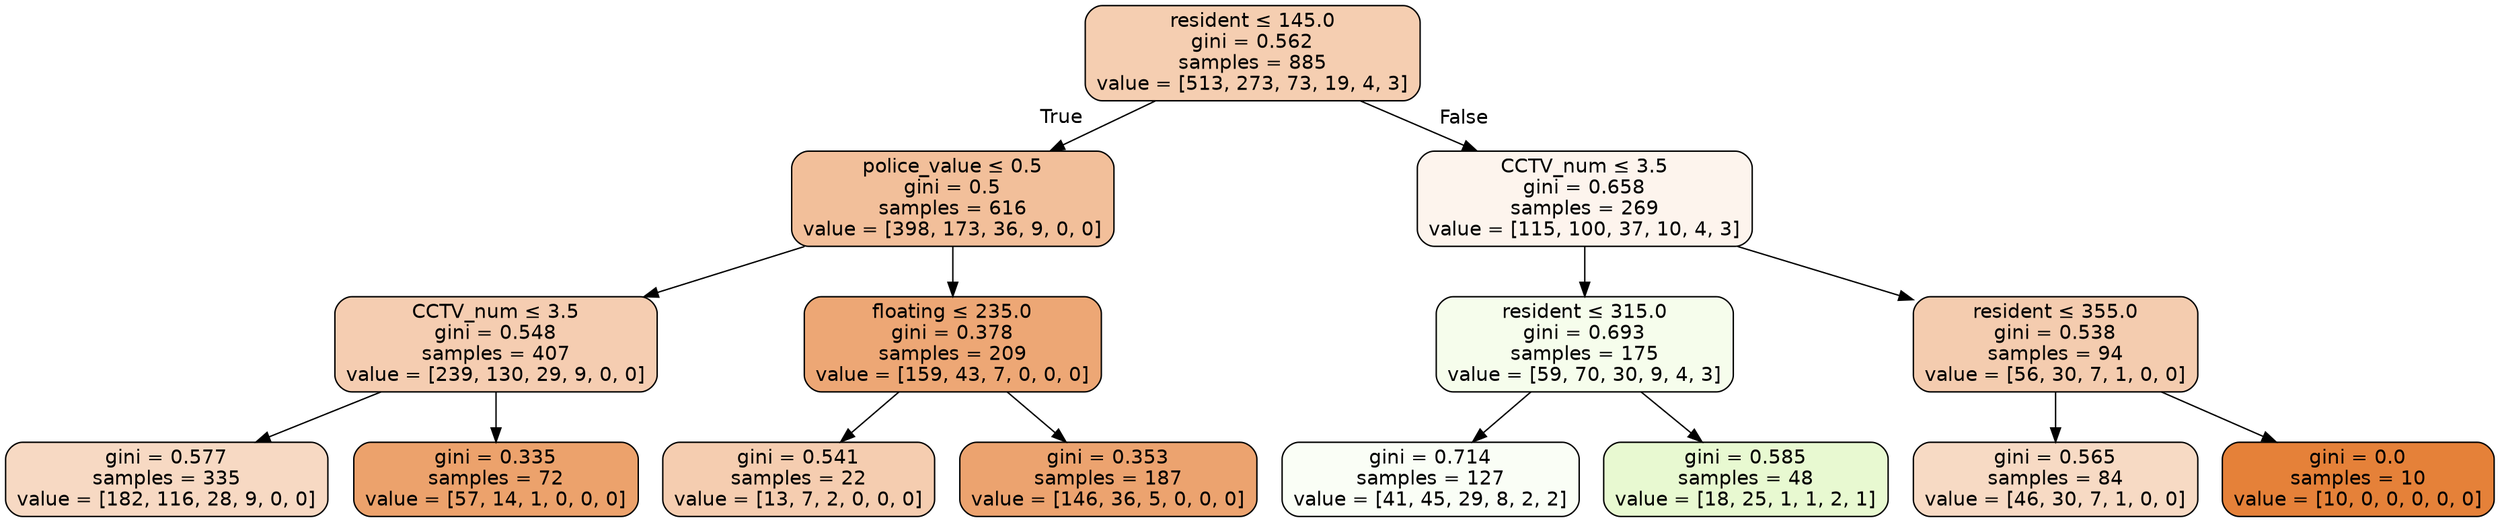 digraph Tree {
node [shape=box, style="filled, rounded", color="black", fontname=helvetica] ;
edge [fontname=helvetica] ;
0 [label=<resident &le; 145.0<br/>gini = 0.562<br/>samples = 885<br/>value = [513, 273, 73, 19, 4, 3]>, fillcolor="#f5ceb1"] ;
1 [label=<police_value &le; 0.5<br/>gini = 0.5<br/>samples = 616<br/>value = [398, 173, 36, 9, 0, 0]>, fillcolor="#f2bf9a"] ;
0 -> 1 [labeldistance=2.5, labelangle=45, headlabel="True"] ;
2 [label=<CCTV_num &le; 3.5<br/>gini = 0.548<br/>samples = 407<br/>value = [239, 130, 29, 9, 0, 0]>, fillcolor="#f5cdb1"] ;
1 -> 2 ;
3 [label=<gini = 0.577<br/>samples = 335<br/>value = [182, 116, 28, 9, 0, 0]>, fillcolor="#f7d9c3"] ;
2 -> 3 ;
4 [label=<gini = 0.335<br/>samples = 72<br/>value = [57, 14, 1, 0, 0, 0]>, fillcolor="#eca26c"] ;
2 -> 4 ;
5 [label=<floating &le; 235.0<br/>gini = 0.378<br/>samples = 209<br/>value = [159, 43, 7, 0, 0, 0]>, fillcolor="#eda775"] ;
1 -> 5 ;
6 [label=<gini = 0.541<br/>samples = 22<br/>value = [13, 7, 2, 0, 0, 0]>, fillcolor="#f5cdb0"] ;
5 -> 6 ;
7 [label=<gini = 0.353<br/>samples = 187<br/>value = [146, 36, 5, 0, 0, 0]>, fillcolor="#eca36f"] ;
5 -> 7 ;
8 [label=<CCTV_num &le; 3.5<br/>gini = 0.658<br/>samples = 269<br/>value = [115, 100, 37, 10, 4, 3]>, fillcolor="#fdf4ed"] ;
0 -> 8 [labeldistance=2.5, labelangle=-45, headlabel="False"] ;
9 [label=<resident &le; 315.0<br/>gini = 0.693<br/>samples = 175<br/>value = [59, 70, 30, 9, 4, 3]>, fillcolor="#f6fdec"] ;
8 -> 9 ;
10 [label=<gini = 0.714<br/>samples = 127<br/>value = [41, 45, 29, 8, 2, 2]>, fillcolor="#fafef6"] ;
9 -> 10 ;
11 [label=<gini = 0.585<br/>samples = 48<br/>value = [18, 25, 1, 1, 2, 1]>, fillcolor="#e8f9d1"] ;
9 -> 11 ;
12 [label=<resident &le; 355.0<br/>gini = 0.538<br/>samples = 94<br/>value = [56, 30, 7, 1, 0, 0]>, fillcolor="#f4ccaf"] ;
8 -> 12 ;
13 [label=<gini = 0.565<br/>samples = 84<br/>value = [46, 30, 7, 1, 0, 0]>, fillcolor="#f7dac4"] ;
12 -> 13 ;
14 [label=<gini = 0.0<br/>samples = 10<br/>value = [10, 0, 0, 0, 0, 0]>, fillcolor="#e58139"] ;
12 -> 14 ;
}